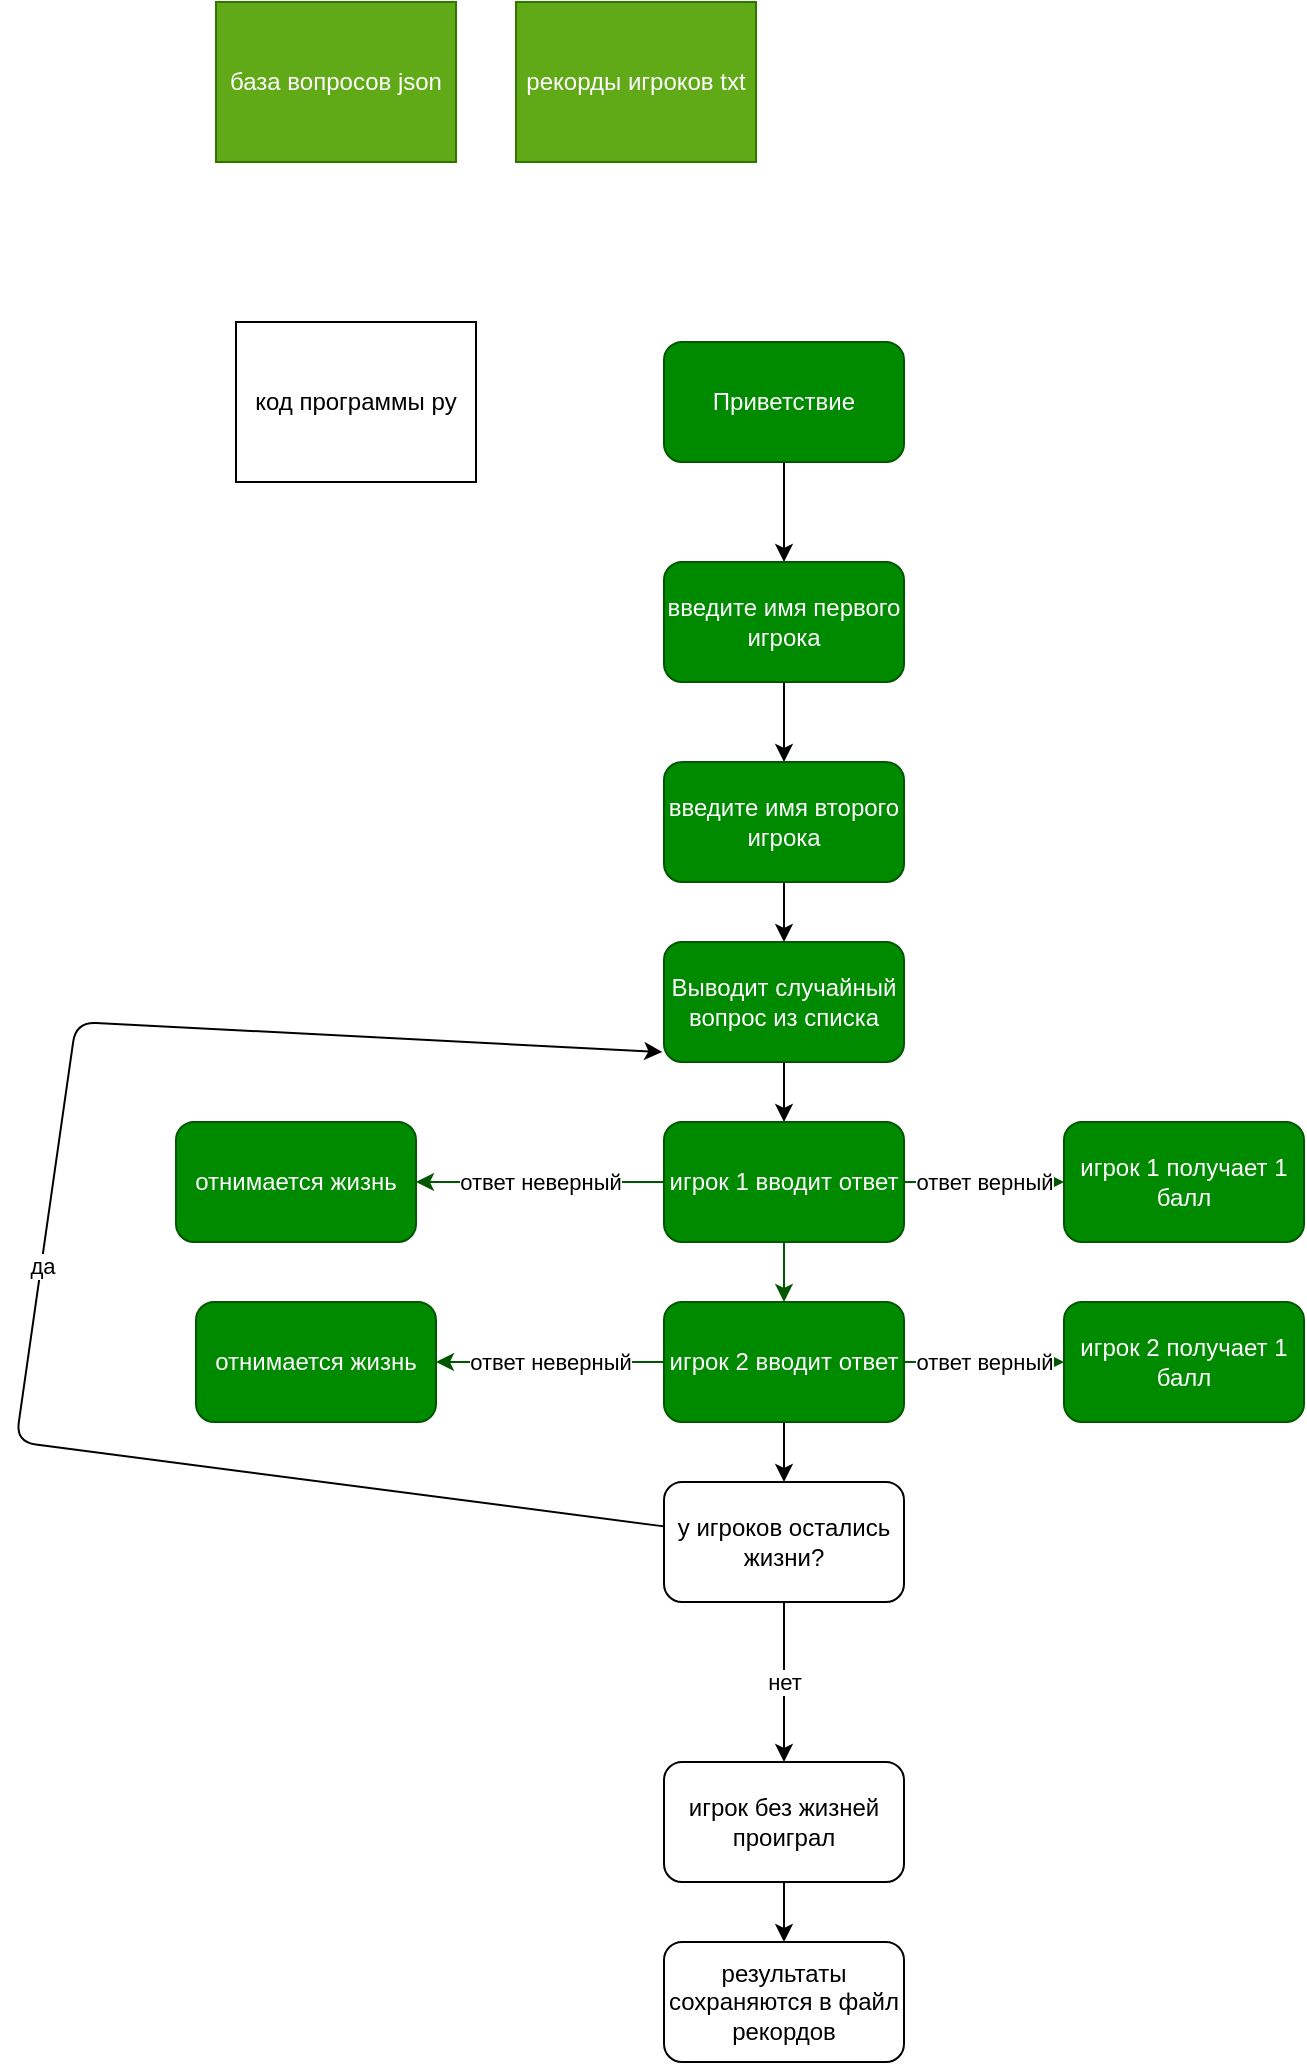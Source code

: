 <mxfile>
    <diagram id="yUfKd-zDVe83zxnfM6K-" name="Страница 1">
        <mxGraphModel dx="779" dy="377" grid="1" gridSize="10" guides="1" tooltips="1" connect="1" arrows="1" fold="1" page="1" pageScale="1" pageWidth="827" pageHeight="1169" math="0" shadow="0">
            <root>
                <mxCell id="0"/>
                <mxCell id="1" parent="0"/>
                <mxCell id="2" value="база вопросов json" style="rounded=0;whiteSpace=wrap;html=1;fillColor=#60a917;fontColor=#ffffff;strokeColor=#2D7600;" vertex="1" parent="1">
                    <mxGeometry x="130" y="360" width="120" height="80" as="geometry"/>
                </mxCell>
                <mxCell id="3" value="рекорды игроков txt" style="rounded=0;whiteSpace=wrap;html=1;fillColor=#60a917;fontColor=#ffffff;strokeColor=#2D7600;" vertex="1" parent="1">
                    <mxGeometry x="280" y="360" width="120" height="80" as="geometry"/>
                </mxCell>
                <mxCell id="4" value="код программы py" style="rounded=0;whiteSpace=wrap;html=1;" vertex="1" parent="1">
                    <mxGeometry x="140" y="520" width="120" height="80" as="geometry"/>
                </mxCell>
                <mxCell id="7" style="edgeStyle=none;html=1;" edge="1" parent="1" source="5" target="6">
                    <mxGeometry relative="1" as="geometry"/>
                </mxCell>
                <mxCell id="5" value="Приветствие" style="rounded=1;whiteSpace=wrap;html=1;fillColor=#008a00;fontColor=#ffffff;strokeColor=#005700;" vertex="1" parent="1">
                    <mxGeometry x="354" y="530" width="120" height="60" as="geometry"/>
                </mxCell>
                <mxCell id="9" value="" style="edgeStyle=none;html=1;" edge="1" parent="1" source="6" target="8">
                    <mxGeometry relative="1" as="geometry"/>
                </mxCell>
                <mxCell id="6" value="введите имя первого игрока" style="rounded=1;whiteSpace=wrap;html=1;fillColor=#008a00;fontColor=#ffffff;strokeColor=#005700;" vertex="1" parent="1">
                    <mxGeometry x="354" y="640" width="120" height="60" as="geometry"/>
                </mxCell>
                <mxCell id="11" style="edgeStyle=none;html=1;entryX=0.5;entryY=0;entryDx=0;entryDy=0;" edge="1" parent="1" source="8" target="10">
                    <mxGeometry relative="1" as="geometry"/>
                </mxCell>
                <mxCell id="8" value="введите имя второго игрока" style="rounded=1;whiteSpace=wrap;html=1;fillColor=#008a00;fontColor=#ffffff;strokeColor=#005700;" vertex="1" parent="1">
                    <mxGeometry x="354" y="740" width="120" height="60" as="geometry"/>
                </mxCell>
                <mxCell id="13" style="edgeStyle=none;html=1;" edge="1" parent="1" source="10" target="12">
                    <mxGeometry relative="1" as="geometry"/>
                </mxCell>
                <mxCell id="10" value="Выводит случайный вопрос из списка" style="rounded=1;whiteSpace=wrap;html=1;fillColor=#008a00;fontColor=#ffffff;strokeColor=#005700;" vertex="1" parent="1">
                    <mxGeometry x="354" y="830" width="120" height="60" as="geometry"/>
                </mxCell>
                <mxCell id="15" value="" style="edgeStyle=none;html=1;fillColor=#008a00;strokeColor=#005700;" edge="1" parent="1" source="12" target="14">
                    <mxGeometry relative="1" as="geometry"/>
                </mxCell>
                <mxCell id="19" value="ответ верный" style="edgeStyle=none;html=1;fillColor=#008a00;strokeColor=#005700;" edge="1" parent="1" source="12" target="18">
                    <mxGeometry relative="1" as="geometry">
                        <Array as="points">
                            <mxPoint x="510" y="950"/>
                        </Array>
                    </mxGeometry>
                </mxCell>
                <mxCell id="27" value="ответ неверный" style="edgeStyle=none;html=1;fillColor=#008a00;strokeColor=#005700;" edge="1" parent="1" source="12" target="26">
                    <mxGeometry relative="1" as="geometry"/>
                </mxCell>
                <mxCell id="12" value="игрок 1 вводит ответ" style="rounded=1;whiteSpace=wrap;html=1;fillColor=#008a00;fontColor=#ffffff;strokeColor=#005700;" vertex="1" parent="1">
                    <mxGeometry x="354" y="920" width="120" height="60" as="geometry"/>
                </mxCell>
                <mxCell id="23" value="ответ верный" style="edgeStyle=none;html=1;fillColor=#008a00;strokeColor=#005700;" edge="1" parent="1" source="14" target="22">
                    <mxGeometry relative="1" as="geometry"/>
                </mxCell>
                <mxCell id="30" value="ответ неверный" style="edgeStyle=none;html=1;fillColor=#008a00;strokeColor=#005700;" edge="1" parent="1" source="14" target="29">
                    <mxGeometry relative="1" as="geometry"/>
                </mxCell>
                <mxCell id="32" style="edgeStyle=none;html=1;" edge="1" parent="1" source="14" target="31">
                    <mxGeometry relative="1" as="geometry"/>
                </mxCell>
                <mxCell id="14" value="игрок 2 вводит ответ" style="rounded=1;whiteSpace=wrap;html=1;fillColor=#008a00;fontColor=#ffffff;strokeColor=#005700;" vertex="1" parent="1">
                    <mxGeometry x="354" y="1010" width="120" height="60" as="geometry"/>
                </mxCell>
                <mxCell id="18" value="игрок 1 получает 1 балл" style="whiteSpace=wrap;html=1;rounded=1;fillColor=#008a00;fontColor=#ffffff;strokeColor=#005700;" vertex="1" parent="1">
                    <mxGeometry x="554" y="920" width="120" height="60" as="geometry"/>
                </mxCell>
                <mxCell id="22" value="игрок 2 получает 1 балл" style="whiteSpace=wrap;html=1;rounded=1;fillColor=#008a00;fontColor=#ffffff;strokeColor=#005700;" vertex="1" parent="1">
                    <mxGeometry x="554" y="1010" width="120" height="60" as="geometry"/>
                </mxCell>
                <mxCell id="26" value="отнимается жизнь" style="rounded=1;whiteSpace=wrap;html=1;fillColor=#008a00;fontColor=#ffffff;strokeColor=#005700;" vertex="1" parent="1">
                    <mxGeometry x="110" y="920" width="120" height="60" as="geometry"/>
                </mxCell>
                <mxCell id="29" value="отнимается жизнь" style="whiteSpace=wrap;html=1;rounded=1;fillColor=#008a00;fontColor=#ffffff;strokeColor=#005700;" vertex="1" parent="1">
                    <mxGeometry x="120" y="1010" width="120" height="60" as="geometry"/>
                </mxCell>
                <mxCell id="33" value="да" style="edgeStyle=none;html=1;entryX=-0.007;entryY=0.917;entryDx=0;entryDy=0;entryPerimeter=0;" edge="1" parent="1" source="31" target="10">
                    <mxGeometry relative="1" as="geometry">
                        <Array as="points">
                            <mxPoint x="30" y="1080"/>
                            <mxPoint x="60" y="870"/>
                        </Array>
                    </mxGeometry>
                </mxCell>
                <mxCell id="35" value="нет" style="edgeStyle=none;html=1;" edge="1" parent="1" source="31" target="34">
                    <mxGeometry relative="1" as="geometry"/>
                </mxCell>
                <mxCell id="31" value="у игроков остались жизни?" style="rounded=1;whiteSpace=wrap;html=1;" vertex="1" parent="1">
                    <mxGeometry x="354" y="1100" width="120" height="60" as="geometry"/>
                </mxCell>
                <mxCell id="37" value="" style="edgeStyle=none;html=1;" edge="1" parent="1" source="34" target="36">
                    <mxGeometry relative="1" as="geometry"/>
                </mxCell>
                <mxCell id="34" value="игрок без жизней проиграл" style="whiteSpace=wrap;html=1;rounded=1;" vertex="1" parent="1">
                    <mxGeometry x="354" y="1240" width="120" height="60" as="geometry"/>
                </mxCell>
                <mxCell id="36" value="результаты сохраняются в файл рекордов" style="whiteSpace=wrap;html=1;rounded=1;" vertex="1" parent="1">
                    <mxGeometry x="354" y="1330" width="120" height="60" as="geometry"/>
                </mxCell>
            </root>
        </mxGraphModel>
    </diagram>
</mxfile>